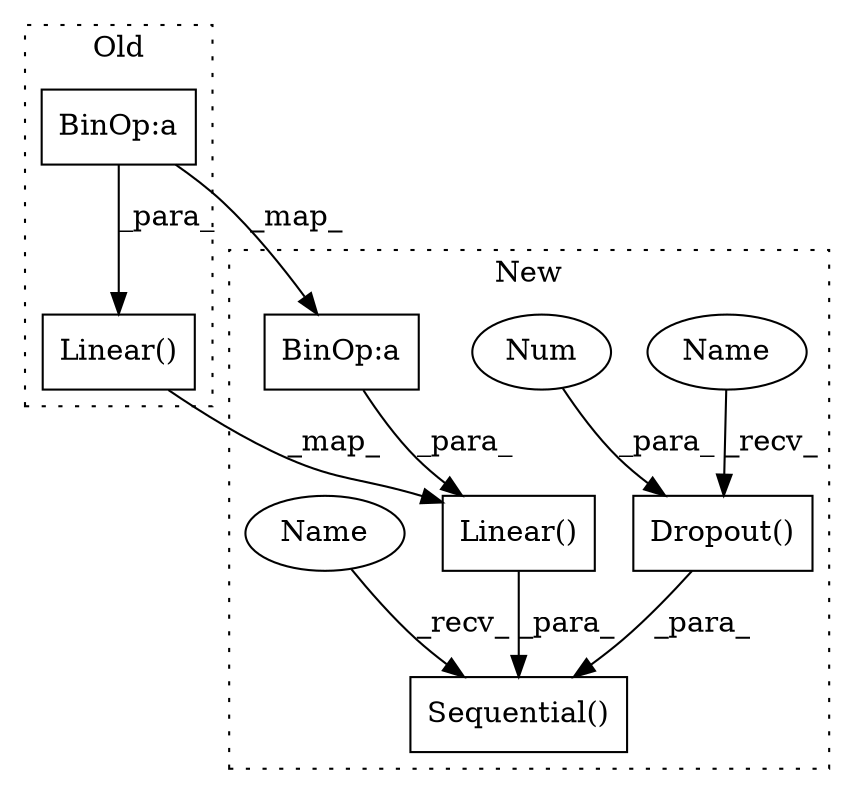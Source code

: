 digraph G {
subgraph cluster0 {
1 [label="Linear()" a="75" s="6279,6314" l="10,1" shape="box"];
5 [label="BinOp:a" a="82" s="6296" l="3" shape="box"];
label = "Old";
style="dotted";
}
subgraph cluster1 {
2 [label="Linear()" a="75" s="6413,6448" l="10,1" shape="box"];
3 [label="Sequential()" a="75" s="6357,6449" l="27,10" shape="box"];
4 [label="BinOp:a" a="82" s="6430" l="3" shape="box"];
6 [label="Dropout()" a="75" s="6384,6398" l="11,1" shape="box"];
7 [label="Num" a="76" s="6395" l="3" shape="ellipse"];
8 [label="Name" a="87" s="6384" l="2" shape="ellipse"];
9 [label="Name" a="87" s="6357" l="2" shape="ellipse"];
label = "New";
style="dotted";
}
1 -> 2 [label="_map_"];
2 -> 3 [label="_para_"];
4 -> 2 [label="_para_"];
5 -> 1 [label="_para_"];
5 -> 4 [label="_map_"];
6 -> 3 [label="_para_"];
7 -> 6 [label="_para_"];
8 -> 6 [label="_recv_"];
9 -> 3 [label="_recv_"];
}